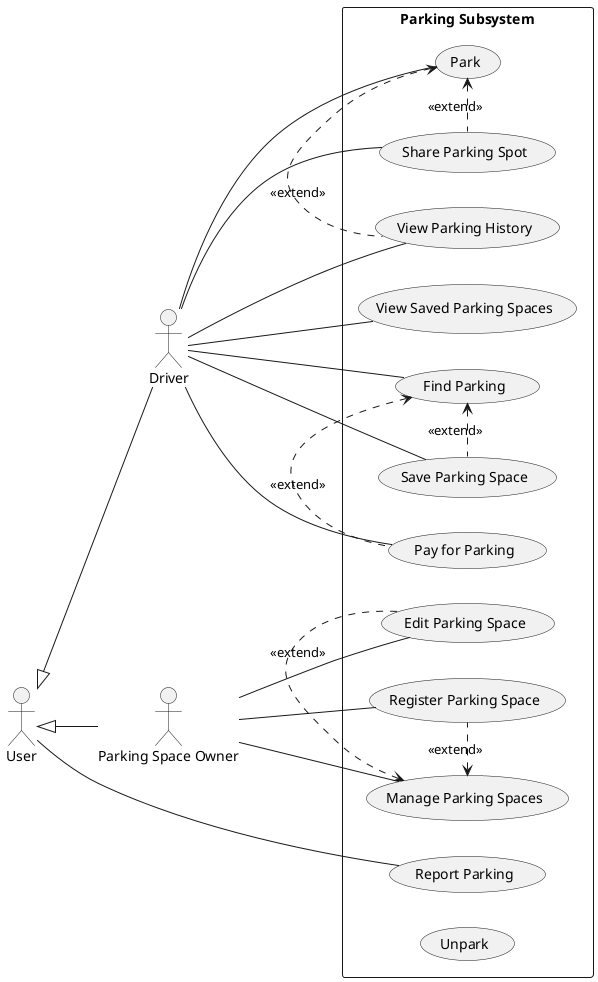 @startuml

actor "User"
actor "Driver"
actor "Parking Space Owner"

"Driver" -up-|> "User"
"Parking Space Owner" -up-|> "User"

left to right direction

rectangle "Parking Subsystem" {
    usecase "Report Parking"
    usecase "Park"
    usecase "Find Parking"
    usecase "Register Parking Space"
    usecase "Edit Parking Space"
    usecase "Share Parking Spot"
    usecase "View Parking History"
    usecase "View Saved Parking Spaces"
    usecase "Save Parking Space"
    usecase "Pay for Parking"
    usecase "Manage Parking Spaces"
    usecase "Unpark"
}

"User" -- "Report Parking"

"Driver" -- "View Saved Parking Spaces"
"Driver" -- "Save Parking Space"
"Driver" -- "View Parking History"
"Driver" -- "Share Parking Spot"
"Driver" -- "Find Parking"
"Driver" -- "Park"
"Driver" -- "Pay for Parking"

"Parking Space Owner" -- "Register Parking Space"
"Parking Space Owner" -- "Edit Parking Space"
"Parking Space Owner" -- "Manage Parking Spaces"

"Find Parking" <. "Save Parking Space": "<<extend>>"
"Find Parking" <. "Pay for Parking": "<<extend>>"

"Park" <. "Share Parking Spot": "<<extend>>"
"Park" <. "View Parking History": "<<extend>>"

"Manage Parking Spaces" <. "Edit Parking Space": "<<extend>>"
"Manage Parking Spaces" <. "Register Parking Space": "<<extend>>"

@enduml
